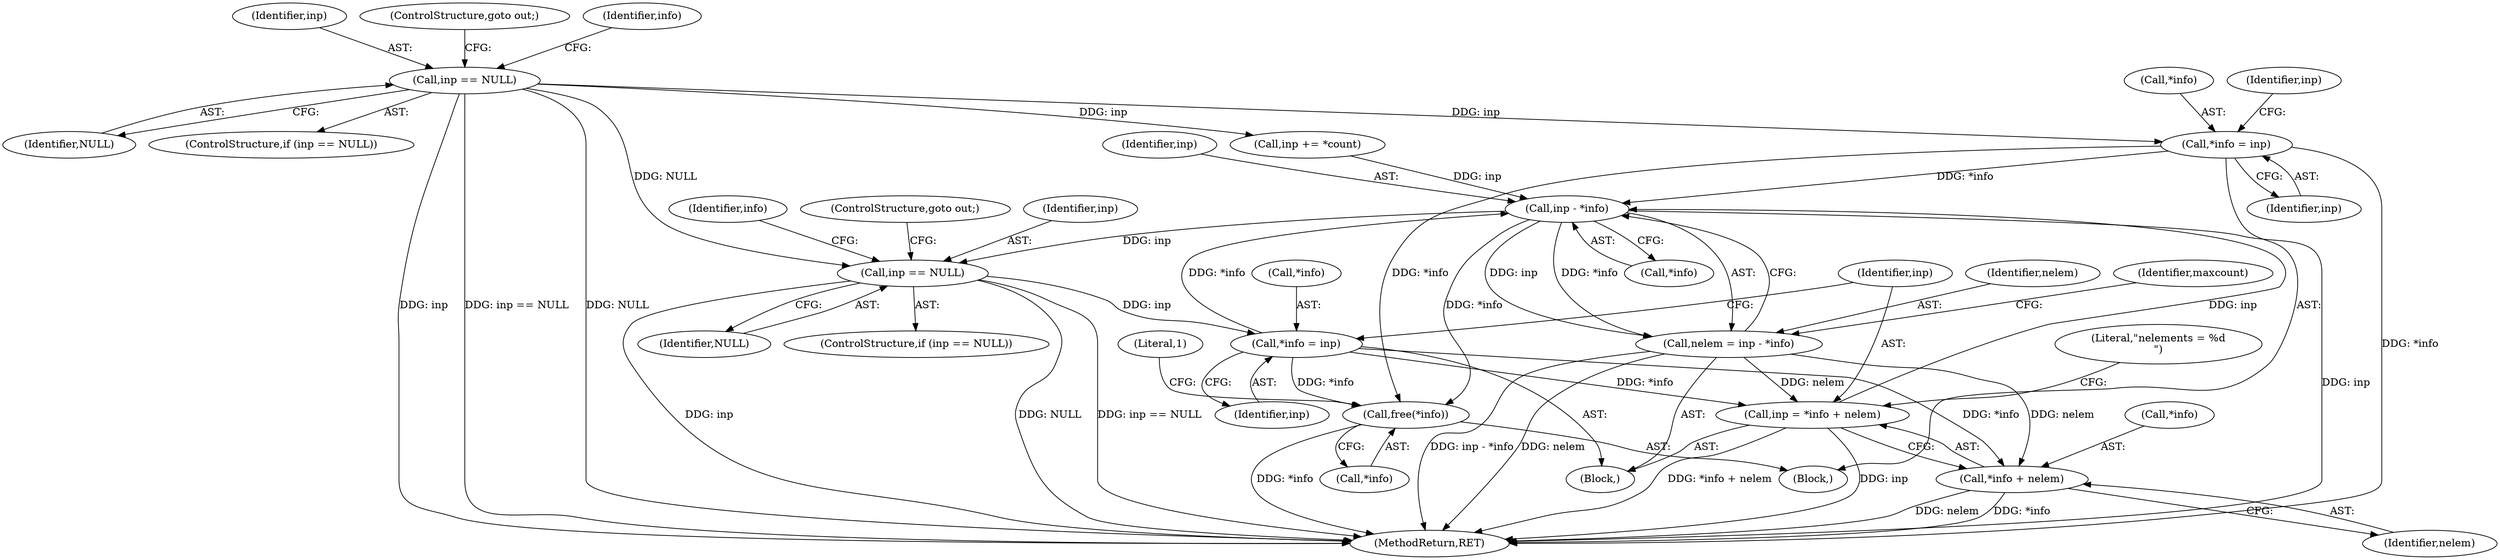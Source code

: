 digraph "0_file_1859fdb4e67c49c463c4e0078054335cd46ba295@pointer" {
"1000222" [label="(Call,*info = inp)"];
"1000218" [label="(Call,inp == NULL)"];
"1000566" [label="(Call,inp - *info)"];
"1000564" [label="(Call,nelem = inp - *info)"];
"1000593" [label="(Call,inp = *info + nelem)"];
"1000595" [label="(Call,*info + nelem)"];
"1000585" [label="(Call,inp == NULL)"];
"1000589" [label="(Call,*info = inp)"];
"1000755" [label="(Call,free(*info))"];
"1000586" [label="(Identifier,inp)"];
"1000589" [label="(Call,*info = inp)"];
"1000755" [label="(Call,free(*info))"];
"1000590" [label="(Call,*info)"];
"1000222" [label="(Call,*info = inp)"];
"1000568" [label="(Call,*info)"];
"1000219" [label="(Identifier,inp)"];
"1000565" [label="(Identifier,nelem)"];
"1000760" [label="(Literal,1)"];
"1000221" [label="(ControlStructure,goto out;)"];
"1000564" [label="(Call,nelem = inp - *info)"];
"1000592" [label="(Identifier,inp)"];
"1000220" [label="(Identifier,NULL)"];
"1000574" [label="(Identifier,maxcount)"];
"1000218" [label="(Call,inp == NULL)"];
"1000756" [label="(Call,*info)"];
"1000107" [label="(Block,)"];
"1000562" [label="(Block,)"];
"1000591" [label="(Identifier,info)"];
"1000217" [label="(ControlStructure,if (inp == NULL))"];
"1000227" [label="(Identifier,inp)"];
"1000594" [label="(Identifier,inp)"];
"1000598" [label="(Identifier,nelem)"];
"1000585" [label="(Call,inp == NULL)"];
"1000567" [label="(Identifier,inp)"];
"1000566" [label="(Call,inp - *info)"];
"1000601" [label="(Literal,\"nelements = %d\n\")"];
"1000224" [label="(Identifier,info)"];
"1000587" [label="(Identifier,NULL)"];
"1000588" [label="(ControlStructure,goto out;)"];
"1000223" [label="(Call,*info)"];
"1000225" [label="(Identifier,inp)"];
"1000584" [label="(ControlStructure,if (inp == NULL))"];
"1000761" [label="(MethodReturn,RET)"];
"1000596" [label="(Call,*info)"];
"1000593" [label="(Call,inp = *info + nelem)"];
"1000595" [label="(Call,*info + nelem)"];
"1000226" [label="(Call,inp += *count)"];
"1000222" -> "1000107"  [label="AST: "];
"1000222" -> "1000225"  [label="CFG: "];
"1000223" -> "1000222"  [label="AST: "];
"1000225" -> "1000222"  [label="AST: "];
"1000227" -> "1000222"  [label="CFG: "];
"1000222" -> "1000761"  [label="DDG: *info"];
"1000218" -> "1000222"  [label="DDG: inp"];
"1000222" -> "1000566"  [label="DDG: *info"];
"1000222" -> "1000755"  [label="DDG: *info"];
"1000218" -> "1000217"  [label="AST: "];
"1000218" -> "1000220"  [label="CFG: "];
"1000219" -> "1000218"  [label="AST: "];
"1000220" -> "1000218"  [label="AST: "];
"1000221" -> "1000218"  [label="CFG: "];
"1000224" -> "1000218"  [label="CFG: "];
"1000218" -> "1000761"  [label="DDG: inp"];
"1000218" -> "1000761"  [label="DDG: inp == NULL"];
"1000218" -> "1000761"  [label="DDG: NULL"];
"1000218" -> "1000226"  [label="DDG: inp"];
"1000218" -> "1000585"  [label="DDG: NULL"];
"1000566" -> "1000564"  [label="AST: "];
"1000566" -> "1000568"  [label="CFG: "];
"1000567" -> "1000566"  [label="AST: "];
"1000568" -> "1000566"  [label="AST: "];
"1000564" -> "1000566"  [label="CFG: "];
"1000566" -> "1000761"  [label="DDG: inp"];
"1000566" -> "1000564"  [label="DDG: inp"];
"1000566" -> "1000564"  [label="DDG: *info"];
"1000226" -> "1000566"  [label="DDG: inp"];
"1000593" -> "1000566"  [label="DDG: inp"];
"1000589" -> "1000566"  [label="DDG: *info"];
"1000566" -> "1000585"  [label="DDG: inp"];
"1000566" -> "1000755"  [label="DDG: *info"];
"1000564" -> "1000562"  [label="AST: "];
"1000565" -> "1000564"  [label="AST: "];
"1000574" -> "1000564"  [label="CFG: "];
"1000564" -> "1000761"  [label="DDG: inp - *info"];
"1000564" -> "1000761"  [label="DDG: nelem"];
"1000564" -> "1000593"  [label="DDG: nelem"];
"1000564" -> "1000595"  [label="DDG: nelem"];
"1000593" -> "1000562"  [label="AST: "];
"1000593" -> "1000595"  [label="CFG: "];
"1000594" -> "1000593"  [label="AST: "];
"1000595" -> "1000593"  [label="AST: "];
"1000601" -> "1000593"  [label="CFG: "];
"1000593" -> "1000761"  [label="DDG: *info + nelem"];
"1000593" -> "1000761"  [label="DDG: inp"];
"1000589" -> "1000593"  [label="DDG: *info"];
"1000595" -> "1000598"  [label="CFG: "];
"1000596" -> "1000595"  [label="AST: "];
"1000598" -> "1000595"  [label="AST: "];
"1000595" -> "1000761"  [label="DDG: nelem"];
"1000595" -> "1000761"  [label="DDG: *info"];
"1000589" -> "1000595"  [label="DDG: *info"];
"1000585" -> "1000584"  [label="AST: "];
"1000585" -> "1000587"  [label="CFG: "];
"1000586" -> "1000585"  [label="AST: "];
"1000587" -> "1000585"  [label="AST: "];
"1000588" -> "1000585"  [label="CFG: "];
"1000591" -> "1000585"  [label="CFG: "];
"1000585" -> "1000761"  [label="DDG: inp"];
"1000585" -> "1000761"  [label="DDG: NULL"];
"1000585" -> "1000761"  [label="DDG: inp == NULL"];
"1000585" -> "1000589"  [label="DDG: inp"];
"1000589" -> "1000562"  [label="AST: "];
"1000589" -> "1000592"  [label="CFG: "];
"1000590" -> "1000589"  [label="AST: "];
"1000592" -> "1000589"  [label="AST: "];
"1000594" -> "1000589"  [label="CFG: "];
"1000589" -> "1000755"  [label="DDG: *info"];
"1000755" -> "1000107"  [label="AST: "];
"1000755" -> "1000756"  [label="CFG: "];
"1000756" -> "1000755"  [label="AST: "];
"1000760" -> "1000755"  [label="CFG: "];
"1000755" -> "1000761"  [label="DDG: *info"];
}
